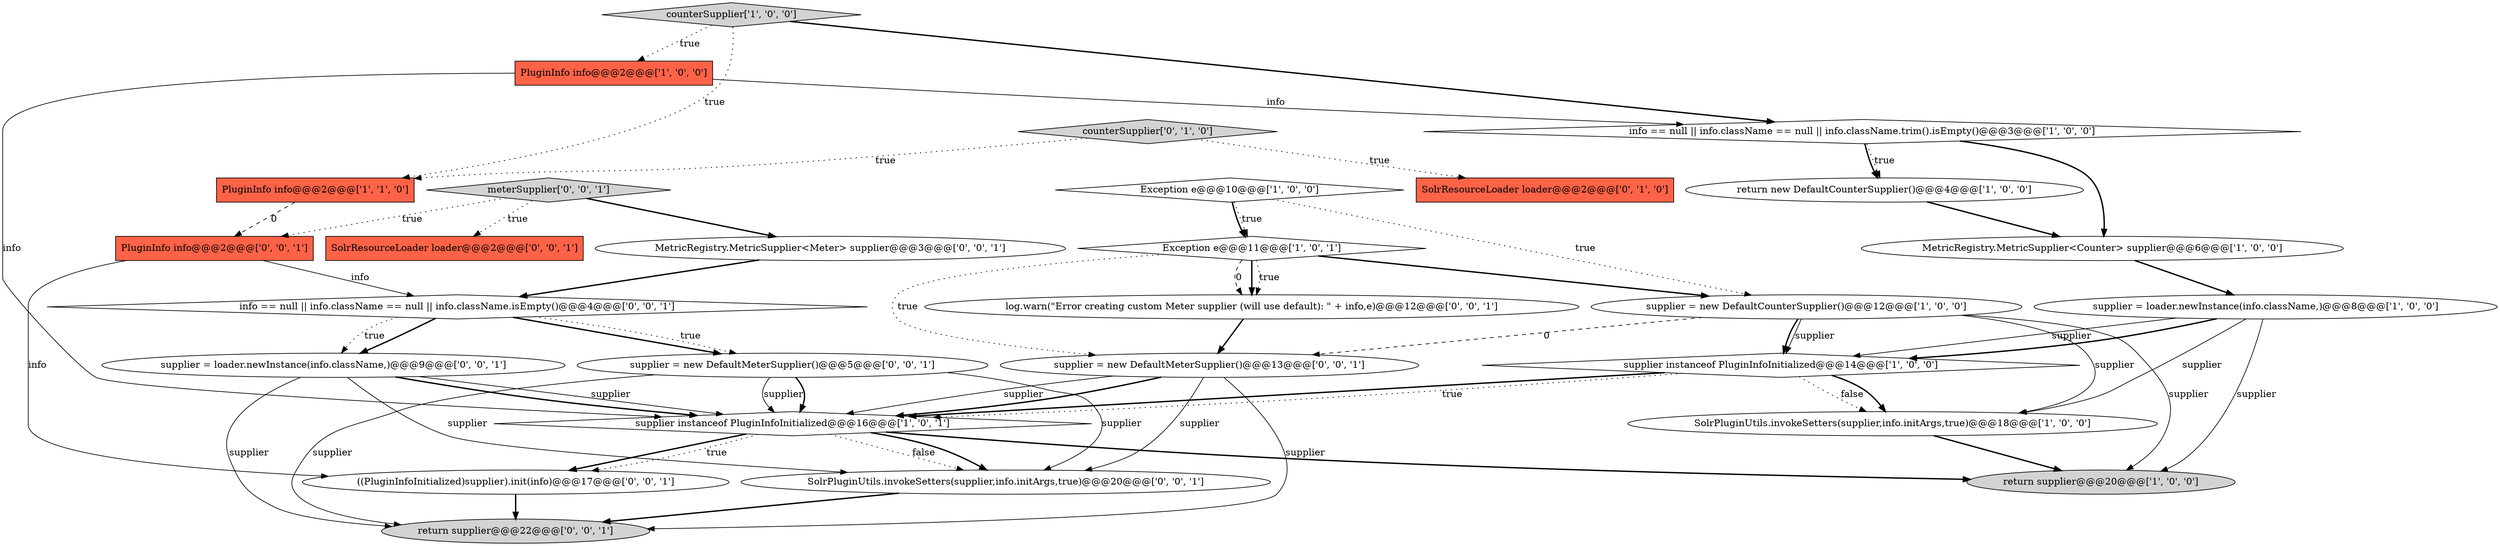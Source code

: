 digraph {
20 [style = filled, label = "((PluginInfoInitialized)supplier).init(info)@@@17@@@['0', '0', '1']", fillcolor = white, shape = ellipse image = "AAA0AAABBB3BBB"];
1 [style = filled, label = "PluginInfo info@@@2@@@['1', '0', '0']", fillcolor = tomato, shape = box image = "AAA0AAABBB1BBB"];
10 [style = filled, label = "supplier instanceof PluginInfoInitialized@@@16@@@['1', '0', '1']", fillcolor = white, shape = diamond image = "AAA0AAABBB1BBB"];
25 [style = filled, label = "info == null || info.className == null || info.className.isEmpty()@@@4@@@['0', '0', '1']", fillcolor = white, shape = diamond image = "AAA0AAABBB3BBB"];
5 [style = filled, label = "Exception e@@@10@@@['1', '0', '0']", fillcolor = white, shape = diamond image = "AAA0AAABBB1BBB"];
18 [style = filled, label = "supplier = new DefaultMeterSupplier()@@@5@@@['0', '0', '1']", fillcolor = white, shape = ellipse image = "AAA0AAABBB3BBB"];
6 [style = filled, label = "supplier = loader.newInstance(info.className,)@@@8@@@['1', '0', '0']", fillcolor = white, shape = ellipse image = "AAA0AAABBB1BBB"];
3 [style = filled, label = "Exception e@@@11@@@['1', '0', '1']", fillcolor = white, shape = diamond image = "AAA0AAABBB1BBB"];
4 [style = filled, label = "counterSupplier['1', '0', '0']", fillcolor = lightgray, shape = diamond image = "AAA0AAABBB1BBB"];
15 [style = filled, label = "counterSupplier['0', '1', '0']", fillcolor = lightgray, shape = diamond image = "AAA0AAABBB2BBB"];
12 [style = filled, label = "supplier instanceof PluginInfoInitialized@@@14@@@['1', '0', '0']", fillcolor = white, shape = diamond image = "AAA0AAABBB1BBB"];
21 [style = filled, label = "MetricRegistry.MetricSupplier<Meter> supplier@@@3@@@['0', '0', '1']", fillcolor = white, shape = ellipse image = "AAA0AAABBB3BBB"];
0 [style = filled, label = "supplier = new DefaultCounterSupplier()@@@12@@@['1', '0', '0']", fillcolor = white, shape = ellipse image = "AAA0AAABBB1BBB"];
27 [style = filled, label = "PluginInfo info@@@2@@@['0', '0', '1']", fillcolor = tomato, shape = box image = "AAA0AAABBB3BBB"];
13 [style = filled, label = "MetricRegistry.MetricSupplier<Counter> supplier@@@6@@@['1', '0', '0']", fillcolor = white, shape = ellipse image = "AAA0AAABBB1BBB"];
17 [style = filled, label = "SolrResourceLoader loader@@@2@@@['0', '0', '1']", fillcolor = tomato, shape = box image = "AAA0AAABBB3BBB"];
22 [style = filled, label = "log.warn(\"Error creating custom Meter supplier (will use default): \" + info,e)@@@12@@@['0', '0', '1']", fillcolor = white, shape = ellipse image = "AAA0AAABBB3BBB"];
2 [style = filled, label = "info == null || info.className == null || info.className.trim().isEmpty()@@@3@@@['1', '0', '0']", fillcolor = white, shape = diamond image = "AAA0AAABBB1BBB"];
23 [style = filled, label = "return supplier@@@22@@@['0', '0', '1']", fillcolor = lightgray, shape = ellipse image = "AAA0AAABBB3BBB"];
19 [style = filled, label = "meterSupplier['0', '0', '1']", fillcolor = lightgray, shape = diamond image = "AAA0AAABBB3BBB"];
11 [style = filled, label = "return supplier@@@20@@@['1', '0', '0']", fillcolor = lightgray, shape = ellipse image = "AAA0AAABBB1BBB"];
24 [style = filled, label = "SolrPluginUtils.invokeSetters(supplier,info.initArgs,true)@@@20@@@['0', '0', '1']", fillcolor = white, shape = ellipse image = "AAA0AAABBB3BBB"];
9 [style = filled, label = "PluginInfo info@@@2@@@['1', '1', '0']", fillcolor = tomato, shape = box image = "AAA0AAABBB1BBB"];
7 [style = filled, label = "SolrPluginUtils.invokeSetters(supplier,info.initArgs,true)@@@18@@@['1', '0', '0']", fillcolor = white, shape = ellipse image = "AAA0AAABBB1BBB"];
14 [style = filled, label = "SolrResourceLoader loader@@@2@@@['0', '1', '0']", fillcolor = tomato, shape = box image = "AAA0AAABBB2BBB"];
16 [style = filled, label = "supplier = new DefaultMeterSupplier()@@@13@@@['0', '0', '1']", fillcolor = white, shape = ellipse image = "AAA0AAABBB3BBB"];
26 [style = filled, label = "supplier = loader.newInstance(info.className,)@@@9@@@['0', '0', '1']", fillcolor = white, shape = ellipse image = "AAA0AAABBB3BBB"];
8 [style = filled, label = "return new DefaultCounterSupplier()@@@4@@@['1', '0', '0']", fillcolor = white, shape = ellipse image = "AAA0AAABBB1BBB"];
5->3 [style = bold, label=""];
10->20 [style = bold, label=""];
6->7 [style = solid, label="supplier"];
18->10 [style = solid, label="supplier"];
10->24 [style = dotted, label="false"];
6->11 [style = solid, label="supplier"];
7->11 [style = bold, label=""];
12->7 [style = dotted, label="false"];
27->25 [style = solid, label="info"];
4->1 [style = dotted, label="true"];
26->10 [style = bold, label=""];
19->17 [style = dotted, label="true"];
22->16 [style = bold, label=""];
27->20 [style = solid, label="info"];
26->10 [style = solid, label="supplier"];
16->10 [style = solid, label="supplier"];
18->23 [style = solid, label="supplier"];
0->11 [style = solid, label="supplier"];
0->12 [style = bold, label=""];
16->10 [style = bold, label=""];
10->24 [style = bold, label=""];
18->24 [style = solid, label="supplier"];
1->2 [style = solid, label="info"];
25->18 [style = bold, label=""];
0->16 [style = dashed, label="0"];
9->27 [style = dashed, label="0"];
26->23 [style = solid, label="supplier"];
19->27 [style = dotted, label="true"];
16->24 [style = solid, label="supplier"];
3->22 [style = dashed, label="0"];
5->0 [style = dotted, label="true"];
4->2 [style = bold, label=""];
21->25 [style = bold, label=""];
5->3 [style = dotted, label="true"];
15->14 [style = dotted, label="true"];
3->22 [style = bold, label=""];
24->23 [style = bold, label=""];
12->7 [style = bold, label=""];
3->0 [style = bold, label=""];
15->9 [style = dotted, label="true"];
25->18 [style = dotted, label="true"];
2->13 [style = bold, label=""];
1->10 [style = solid, label="info"];
12->10 [style = bold, label=""];
20->23 [style = bold, label=""];
12->10 [style = dotted, label="true"];
18->10 [style = bold, label=""];
10->20 [style = dotted, label="true"];
25->26 [style = bold, label=""];
3->22 [style = dotted, label="true"];
6->12 [style = solid, label="supplier"];
0->12 [style = solid, label="supplier"];
19->21 [style = bold, label=""];
26->24 [style = solid, label="supplier"];
13->6 [style = bold, label=""];
4->9 [style = dotted, label="true"];
16->23 [style = solid, label="supplier"];
0->7 [style = solid, label="supplier"];
25->26 [style = dotted, label="true"];
3->16 [style = dotted, label="true"];
2->8 [style = dotted, label="true"];
8->13 [style = bold, label=""];
2->8 [style = bold, label=""];
10->11 [style = bold, label=""];
6->12 [style = bold, label=""];
}
